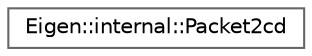 digraph "Graphical Class Hierarchy"
{
 // LATEX_PDF_SIZE
  bgcolor="transparent";
  edge [fontname=Helvetica,fontsize=10,labelfontname=Helvetica,labelfontsize=10];
  node [fontname=Helvetica,fontsize=10,shape=box,height=0.2,width=0.4];
  rankdir="LR";
  Node0 [id="Node000000",label="Eigen::internal::Packet2cd",height=0.2,width=0.4,color="grey40", fillcolor="white", style="filled",URL="$structEigen_1_1internal_1_1Packet2cd.html",tooltip=" "];
}
